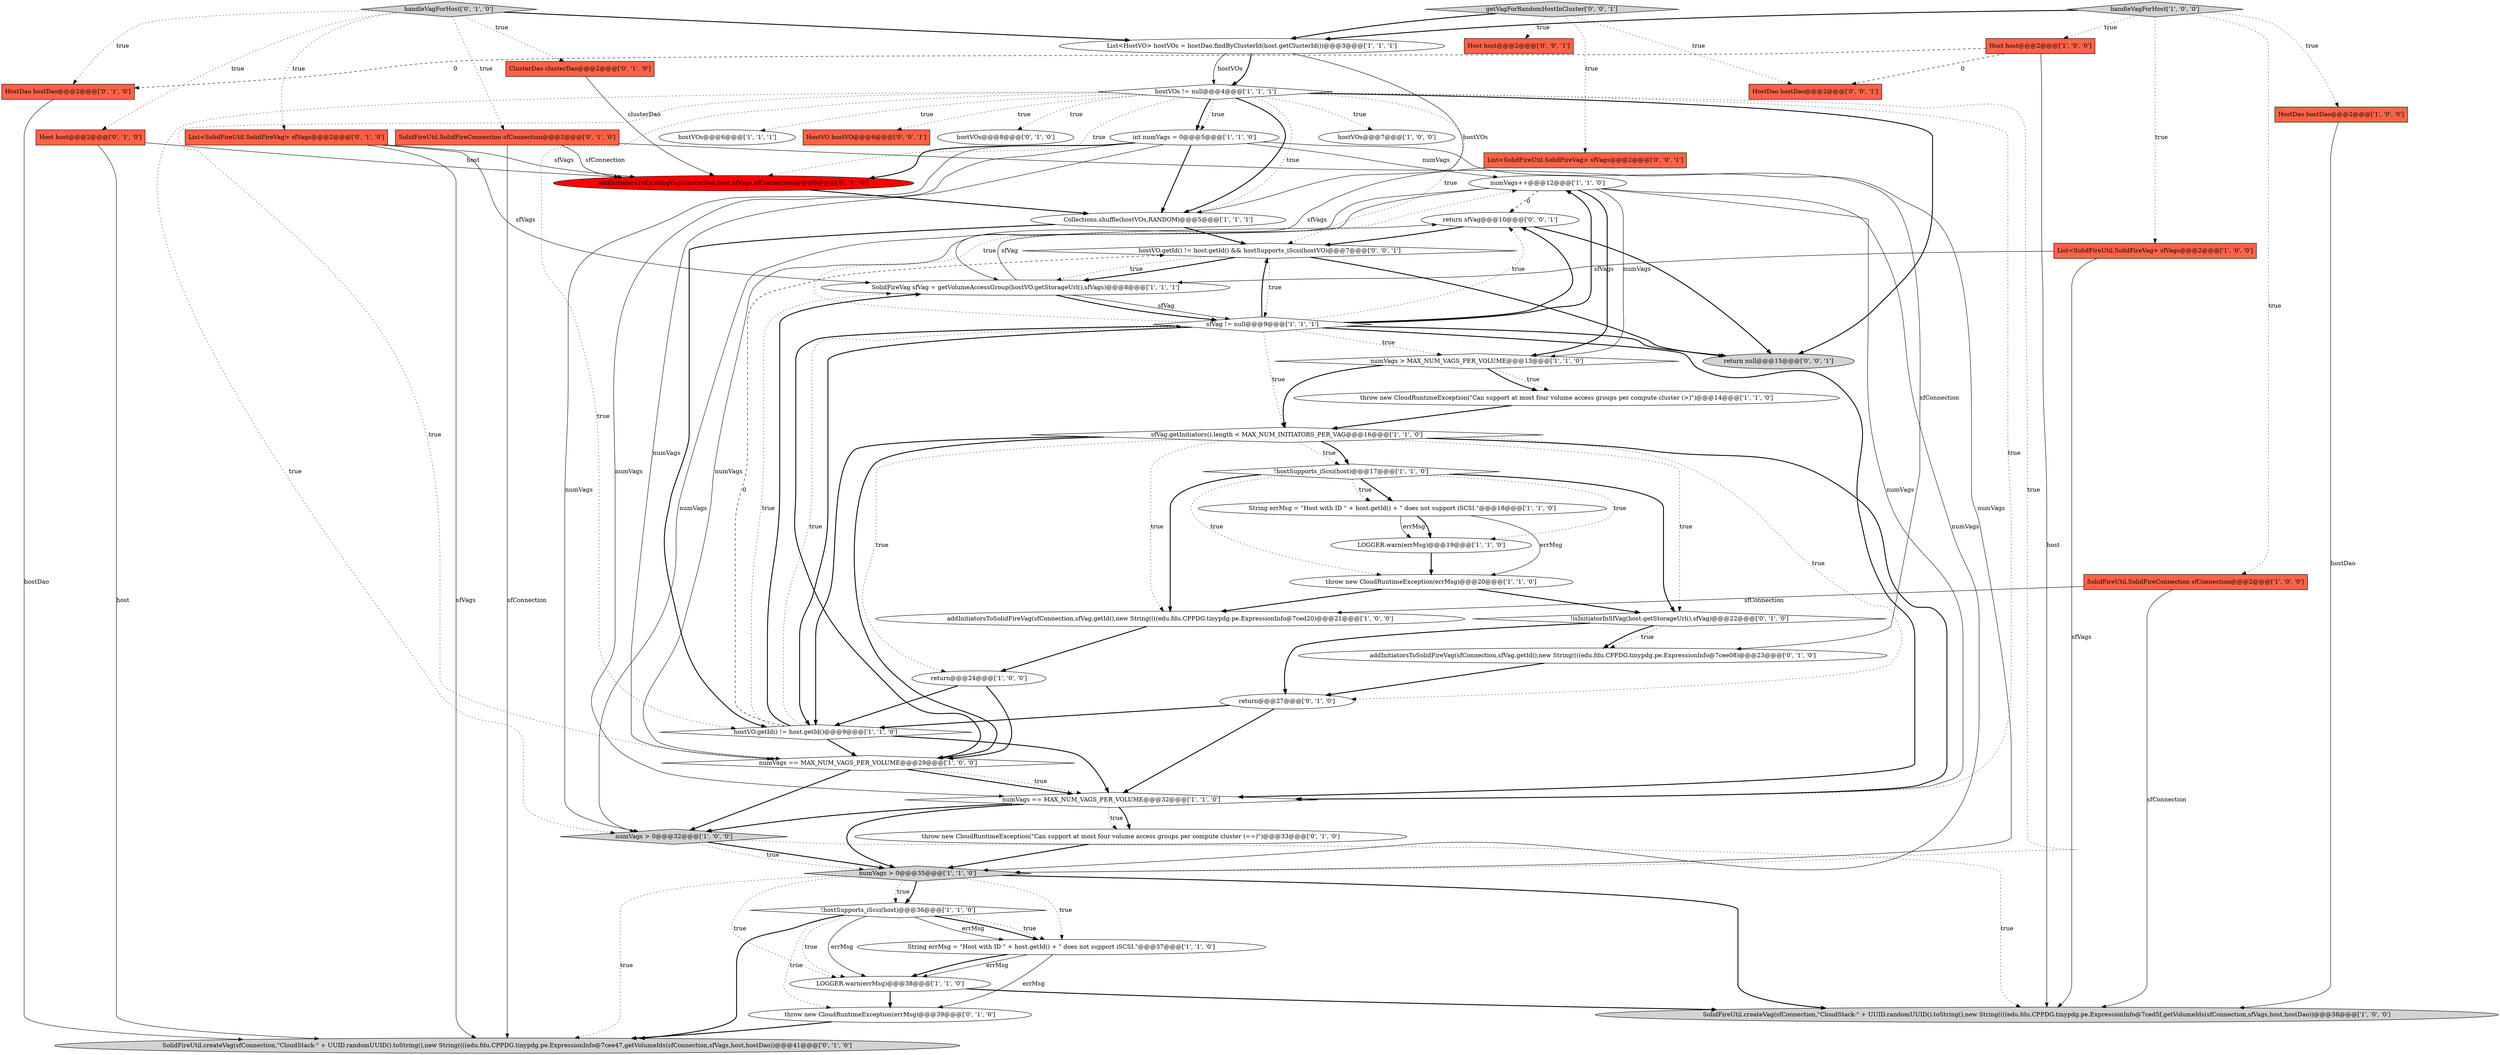 digraph {
31 [style = filled, label = "numVags++@@@12@@@['1', '1', '0']", fillcolor = white, shape = ellipse image = "AAA0AAABBB1BBB"];
18 [style = filled, label = "sfVag.getInitiators().length < MAX_NUM_INITIATORS_PER_VAG@@@16@@@['1', '1', '0']", fillcolor = white, shape = diamond image = "AAA0AAABBB1BBB"];
2 [style = filled, label = "throw new CloudRuntimeException(errMsg)@@@20@@@['1', '1', '0']", fillcolor = white, shape = ellipse image = "AAA0AAABBB1BBB"];
12 [style = filled, label = "Collections.shuffle(hostVOs,RANDOM)@@@5@@@['1', '1', '1']", fillcolor = white, shape = ellipse image = "AAA0AAABBB1BBB"];
53 [style = filled, label = "HostDao hostDao@@@2@@@['0', '0', '1']", fillcolor = tomato, shape = box image = "AAA0AAABBB3BBB"];
45 [style = filled, label = "handleVagForHost['0', '1', '0']", fillcolor = lightgray, shape = diamond image = "AAA0AAABBB2BBB"];
24 [style = filled, label = "Host host@@@2@@@['1', '0', '0']", fillcolor = tomato, shape = box image = "AAA1AAABBB1BBB"];
49 [style = filled, label = "getVagForRandomHostInCluster['0', '0', '1']", fillcolor = lightgray, shape = diamond image = "AAA0AAABBB3BBB"];
39 [style = filled, label = "SolidFireUtil.createVag(sfConnection,\"CloudStack-\" + UUID.randomUUID().toString(),new String((((edu.fdu.CPPDG.tinypdg.pe.ExpressionInfo@7cee47,getVolumeIds(sfConnection,sfVags,host,hostDao))@@@41@@@['0', '1', '0']", fillcolor = lightgray, shape = ellipse image = "AAA0AAABBB2BBB"];
36 [style = filled, label = "SolidFireUtil.SolidFireConnection sfConnection@@@2@@@['0', '1', '0']", fillcolor = tomato, shape = box image = "AAA0AAABBB2BBB"];
29 [style = filled, label = "List<HostVO> hostVOs = hostDao.findByClusterId(host.getClusterId())@@@3@@@['1', '1', '1']", fillcolor = white, shape = ellipse image = "AAA0AAABBB1BBB"];
43 [style = filled, label = "HostDao hostDao@@@2@@@['0', '1', '0']", fillcolor = tomato, shape = box image = "AAA1AAABBB2BBB"];
34 [style = filled, label = "addInitiatorsToSolidFireVag(sfConnection,sfVag.getId(),new String((((edu.fdu.CPPDG.tinypdg.pe.ExpressionInfo@7cee08)@@@23@@@['0', '1', '0']", fillcolor = white, shape = ellipse image = "AAA0AAABBB2BBB"];
11 [style = filled, label = "SolidFireVag sfVag = getVolumeAccessGroup(hostVO.getStorageUrl(),sfVags)@@@8@@@['1', '1', '1']", fillcolor = white, shape = ellipse image = "AAA0AAABBB1BBB"];
21 [style = filled, label = "HostDao hostDao@@@2@@@['1', '0', '0']", fillcolor = tomato, shape = box image = "AAA0AAABBB1BBB"];
46 [style = filled, label = "Host host@@@2@@@['0', '0', '1']", fillcolor = tomato, shape = box image = "AAA0AAABBB3BBB"];
52 [style = filled, label = "HostVO hostVO@@@6@@@['0', '0', '1']", fillcolor = tomato, shape = box image = "AAA0AAABBB3BBB"];
50 [style = filled, label = "hostVO.getId() != host.getId() && hostSupports_iScsi(hostVO)@@@7@@@['0', '0', '1']", fillcolor = white, shape = diamond image = "AAA0AAABBB3BBB"];
47 [style = filled, label = "return null@@@15@@@['0', '0', '1']", fillcolor = lightgray, shape = ellipse image = "AAA0AAABBB3BBB"];
37 [style = filled, label = "hostVOs@@@8@@@['0', '1', '0']", fillcolor = white, shape = ellipse image = "AAA0AAABBB2BBB"];
27 [style = filled, label = "addInitiatorsToSolidFireVag(sfConnection,sfVag.getId(),new String((((edu.fdu.CPPDG.tinypdg.pe.ExpressionInfo@7ced20)@@@21@@@['1', '0', '0']", fillcolor = white, shape = ellipse image = "AAA0AAABBB1BBB"];
23 [style = filled, label = "numVags > 0@@@35@@@['1', '1', '0']", fillcolor = lightgray, shape = diamond image = "AAA0AAABBB1BBB"];
42 [style = filled, label = "throw new CloudRuntimeException(\"Can support at most four volume access groups per compute cluster (==)\")@@@33@@@['0', '1', '0']", fillcolor = white, shape = ellipse image = "AAA0AAABBB2BBB"];
3 [style = filled, label = "int numVags = 0@@@5@@@['1', '1', '0']", fillcolor = white, shape = ellipse image = "AAA0AAABBB1BBB"];
32 [style = filled, label = "ClusterDao clusterDao@@@2@@@['0', '1', '0']", fillcolor = tomato, shape = box image = "AAA0AAABBB2BBB"];
38 [style = filled, label = "throw new CloudRuntimeException(errMsg)@@@39@@@['0', '1', '0']", fillcolor = white, shape = ellipse image = "AAA0AAABBB2BBB"];
5 [style = filled, label = "!hostSupports_iScsi(host)@@@17@@@['1', '1', '0']", fillcolor = white, shape = diamond image = "AAA0AAABBB1BBB"];
17 [style = filled, label = "throw new CloudRuntimeException(\"Can support at most four volume access groups per compute cluster (>)\")@@@14@@@['1', '1', '0']", fillcolor = white, shape = ellipse image = "AAA0AAABBB1BBB"];
51 [style = filled, label = "List<SolidFireUtil.SolidFireVag> sfVags@@@2@@@['0', '0', '1']", fillcolor = tomato, shape = box image = "AAA0AAABBB3BBB"];
48 [style = filled, label = "return sfVag@@@10@@@['0', '0', '1']", fillcolor = white, shape = ellipse image = "AAA0AAABBB3BBB"];
9 [style = filled, label = "List<SolidFireUtil.SolidFireVag> sfVags@@@2@@@['1', '0', '0']", fillcolor = tomato, shape = box image = "AAA0AAABBB1BBB"];
14 [style = filled, label = "!hostSupports_iScsi(host)@@@36@@@['1', '1', '0']", fillcolor = white, shape = diamond image = "AAA0AAABBB1BBB"];
6 [style = filled, label = "hostVO.getId() != host.getId()@@@9@@@['1', '1', '0']", fillcolor = white, shape = diamond image = "AAA0AAABBB1BBB"];
20 [style = filled, label = "String errMsg = \"Host with ID \" + host.getId() + \" does not support iSCSI.\"@@@18@@@['1', '1', '0']", fillcolor = white, shape = ellipse image = "AAA0AAABBB1BBB"];
8 [style = filled, label = "LOGGER.warn(errMsg)@@@19@@@['1', '1', '0']", fillcolor = white, shape = ellipse image = "AAA0AAABBB1BBB"];
22 [style = filled, label = "hostVOs@@@7@@@['1', '0', '0']", fillcolor = white, shape = ellipse image = "AAA0AAABBB1BBB"];
25 [style = filled, label = "return@@@24@@@['1', '0', '0']", fillcolor = white, shape = ellipse image = "AAA0AAABBB1BBB"];
16 [style = filled, label = "SolidFireUtil.createVag(sfConnection,\"CloudStack-\" + UUID.randomUUID().toString(),new String((((edu.fdu.CPPDG.tinypdg.pe.ExpressionInfo@7ced5f,getVolumeIds(sfConnection,sfVags,host,hostDao))@@@38@@@['1', '0', '0']", fillcolor = lightgray, shape = ellipse image = "AAA0AAABBB1BBB"];
13 [style = filled, label = "String errMsg = \"Host with ID \" + host.getId() + \" does not support iSCSI.\"@@@37@@@['1', '1', '0']", fillcolor = white, shape = ellipse image = "AAA0AAABBB1BBB"];
7 [style = filled, label = "numVags > MAX_NUM_VAGS_PER_VOLUME@@@13@@@['1', '1', '0']", fillcolor = white, shape = diamond image = "AAA0AAABBB1BBB"];
44 [style = filled, label = "addInitiatorsToExistingVag(clusterDao,host,sfVags,sfConnection)@@@6@@@['0', '1', '0']", fillcolor = red, shape = ellipse image = "AAA1AAABBB2BBB"];
41 [style = filled, label = "!isInitiatorInSfVag(host.getStorageUrl(),sfVag)@@@22@@@['0', '1', '0']", fillcolor = white, shape = diamond image = "AAA0AAABBB2BBB"];
15 [style = filled, label = "handleVagForHost['1', '0', '0']", fillcolor = lightgray, shape = diamond image = "AAA0AAABBB1BBB"];
26 [style = filled, label = "numVags == MAX_NUM_VAGS_PER_VOLUME@@@32@@@['1', '1', '0']", fillcolor = white, shape = diamond image = "AAA0AAABBB1BBB"];
40 [style = filled, label = "Host host@@@2@@@['0', '1', '0']", fillcolor = tomato, shape = box image = "AAA0AAABBB2BBB"];
33 [style = filled, label = "List<SolidFireUtil.SolidFireVag> sfVags@@@2@@@['0', '1', '0']", fillcolor = tomato, shape = box image = "AAA0AAABBB2BBB"];
19 [style = filled, label = "SolidFireUtil.SolidFireConnection sfConnection@@@2@@@['1', '0', '0']", fillcolor = tomato, shape = box image = "AAA0AAABBB1BBB"];
4 [style = filled, label = "sfVag != null@@@9@@@['1', '1', '1']", fillcolor = white, shape = diamond image = "AAA0AAABBB1BBB"];
30 [style = filled, label = "hostVOs@@@6@@@['1', '1', '1']", fillcolor = white, shape = ellipse image = "AAA0AAABBB1BBB"];
0 [style = filled, label = "numVags > 0@@@32@@@['1', '0', '0']", fillcolor = lightgray, shape = diamond image = "AAA0AAABBB1BBB"];
1 [style = filled, label = "LOGGER.warn(errMsg)@@@38@@@['1', '1', '0']", fillcolor = white, shape = ellipse image = "AAA0AAABBB1BBB"];
10 [style = filled, label = "numVags == MAX_NUM_VAGS_PER_VOLUME@@@29@@@['1', '0', '0']", fillcolor = white, shape = diamond image = "AAA0AAABBB1BBB"];
28 [style = filled, label = "hostVOs != null@@@4@@@['1', '1', '1']", fillcolor = white, shape = diamond image = "AAA0AAABBB1BBB"];
35 [style = filled, label = "return@@@27@@@['0', '1', '0']", fillcolor = white, shape = ellipse image = "AAA0AAABBB2BBB"];
42->23 [style = bold, label=""];
4->18 [style = dotted, label="true"];
18->35 [style = dotted, label="true"];
13->1 [style = solid, label="errMsg"];
5->20 [style = bold, label=""];
11->4 [style = solid, label="sfVag"];
33->39 [style = solid, label="sfVags"];
20->8 [style = solid, label="errMsg"];
4->7 [style = dotted, label="true"];
11->48 [style = solid, label="sfVag"];
31->48 [style = dashed, label="0"];
24->16 [style = solid, label="host"];
15->21 [style = dotted, label="true"];
28->50 [style = dotted, label="true"];
25->6 [style = bold, label=""];
38->39 [style = bold, label=""];
9->16 [style = solid, label="sfVags"];
13->1 [style = bold, label=""];
15->9 [style = dotted, label="true"];
28->6 [style = dotted, label="true"];
28->30 [style = dotted, label="true"];
45->40 [style = dotted, label="true"];
33->11 [style = solid, label="sfVags"];
20->2 [style = solid, label="errMsg"];
51->11 [style = solid, label="sfVags"];
24->43 [style = dashed, label="0"];
6->50 [style = dashed, label="0"];
6->11 [style = bold, label=""];
25->10 [style = bold, label=""];
40->44 [style = solid, label="host"];
28->3 [style = bold, label=""];
29->28 [style = solid, label="hostVOs"];
31->7 [style = solid, label="numVags"];
6->11 [style = dotted, label="true"];
50->11 [style = dotted, label="true"];
27->25 [style = bold, label=""];
3->0 [style = solid, label="numVags"];
45->43 [style = dotted, label="true"];
45->32 [style = dotted, label="true"];
1->38 [style = bold, label=""];
26->42 [style = bold, label=""];
28->10 [style = dotted, label="true"];
14->13 [style = solid, label="errMsg"];
40->39 [style = solid, label="host"];
15->24 [style = dotted, label="true"];
49->53 [style = dotted, label="true"];
48->50 [style = bold, label=""];
33->44 [style = solid, label="sfVags"];
10->26 [style = bold, label=""];
28->52 [style = dotted, label="true"];
31->23 [style = solid, label="numVags"];
44->12 [style = bold, label=""];
45->29 [style = bold, label=""];
23->14 [style = bold, label=""];
49->51 [style = dotted, label="true"];
43->39 [style = solid, label="hostDao"];
26->0 [style = bold, label=""];
20->8 [style = bold, label=""];
23->14 [style = dotted, label="true"];
23->1 [style = dotted, label="true"];
0->23 [style = bold, label=""];
28->44 [style = dotted, label="true"];
36->39 [style = solid, label="sfConnection"];
1->16 [style = bold, label=""];
21->16 [style = solid, label="hostDao"];
10->0 [style = bold, label=""];
2->27 [style = bold, label=""];
28->23 [style = dotted, label="true"];
18->41 [style = dotted, label="true"];
10->26 [style = dotted, label="true"];
31->10 [style = solid, label="numVags"];
18->5 [style = dotted, label="true"];
14->1 [style = dotted, label="true"];
34->35 [style = bold, label=""];
5->8 [style = dotted, label="true"];
14->39 [style = bold, label=""];
4->47 [style = bold, label=""];
7->17 [style = dotted, label="true"];
28->37 [style = dotted, label="true"];
31->0 [style = solid, label="numVags"];
18->27 [style = dotted, label="true"];
15->29 [style = bold, label=""];
49->46 [style = dotted, label="true"];
4->10 [style = bold, label=""];
2->41 [style = bold, label=""];
6->26 [style = bold, label=""];
7->17 [style = bold, label=""];
26->42 [style = dotted, label="true"];
28->3 [style = dotted, label="true"];
28->47 [style = bold, label=""];
11->4 [style = bold, label=""];
18->26 [style = bold, label=""];
13->38 [style = solid, label="errMsg"];
32->44 [style = solid, label="clusterDao"];
3->12 [style = bold, label=""];
28->12 [style = bold, label=""];
31->7 [style = bold, label=""];
36->34 [style = solid, label="sfConnection"];
3->10 [style = solid, label="numVags"];
14->1 [style = solid, label="errMsg"];
23->39 [style = dotted, label="true"];
4->31 [style = bold, label=""];
41->34 [style = dotted, label="true"];
3->44 [style = bold, label=""];
28->0 [style = dotted, label="true"];
18->10 [style = bold, label=""];
8->2 [style = bold, label=""];
4->31 [style = dotted, label="true"];
18->6 [style = bold, label=""];
6->10 [style = bold, label=""];
23->13 [style = dotted, label="true"];
28->22 [style = dotted, label="true"];
7->18 [style = bold, label=""];
0->23 [style = dotted, label="true"];
0->16 [style = dotted, label="true"];
14->13 [style = bold, label=""];
4->48 [style = bold, label=""];
4->50 [style = bold, label=""];
35->26 [style = bold, label=""];
41->34 [style = bold, label=""];
31->26 [style = solid, label="numVags"];
28->12 [style = dotted, label="true"];
5->2 [style = dotted, label="true"];
49->29 [style = bold, label=""];
41->35 [style = bold, label=""];
50->4 [style = dotted, label="true"];
23->16 [style = bold, label=""];
12->50 [style = bold, label=""];
19->27 [style = solid, label="sfConnection"];
18->25 [style = dotted, label="true"];
36->44 [style = solid, label="sfConnection"];
4->6 [style = bold, label=""];
35->6 [style = bold, label=""];
4->26 [style = bold, label=""];
45->33 [style = dotted, label="true"];
12->6 [style = bold, label=""];
14->13 [style = dotted, label="true"];
3->23 [style = solid, label="numVags"];
3->26 [style = solid, label="numVags"];
29->28 [style = bold, label=""];
29->12 [style = solid, label="hostVOs"];
9->11 [style = solid, label="sfVags"];
24->53 [style = dashed, label="0"];
5->41 [style = bold, label=""];
14->38 [style = dotted, label="true"];
6->4 [style = dotted, label="true"];
50->11 [style = bold, label=""];
50->47 [style = bold, label=""];
48->47 [style = bold, label=""];
19->16 [style = solid, label="sfConnection"];
18->5 [style = bold, label=""];
26->23 [style = bold, label=""];
15->19 [style = dotted, label="true"];
28->26 [style = dotted, label="true"];
4->48 [style = dotted, label="true"];
3->31 [style = solid, label="numVags"];
45->36 [style = dotted, label="true"];
5->20 [style = dotted, label="true"];
5->27 [style = bold, label=""];
17->18 [style = bold, label=""];
}
